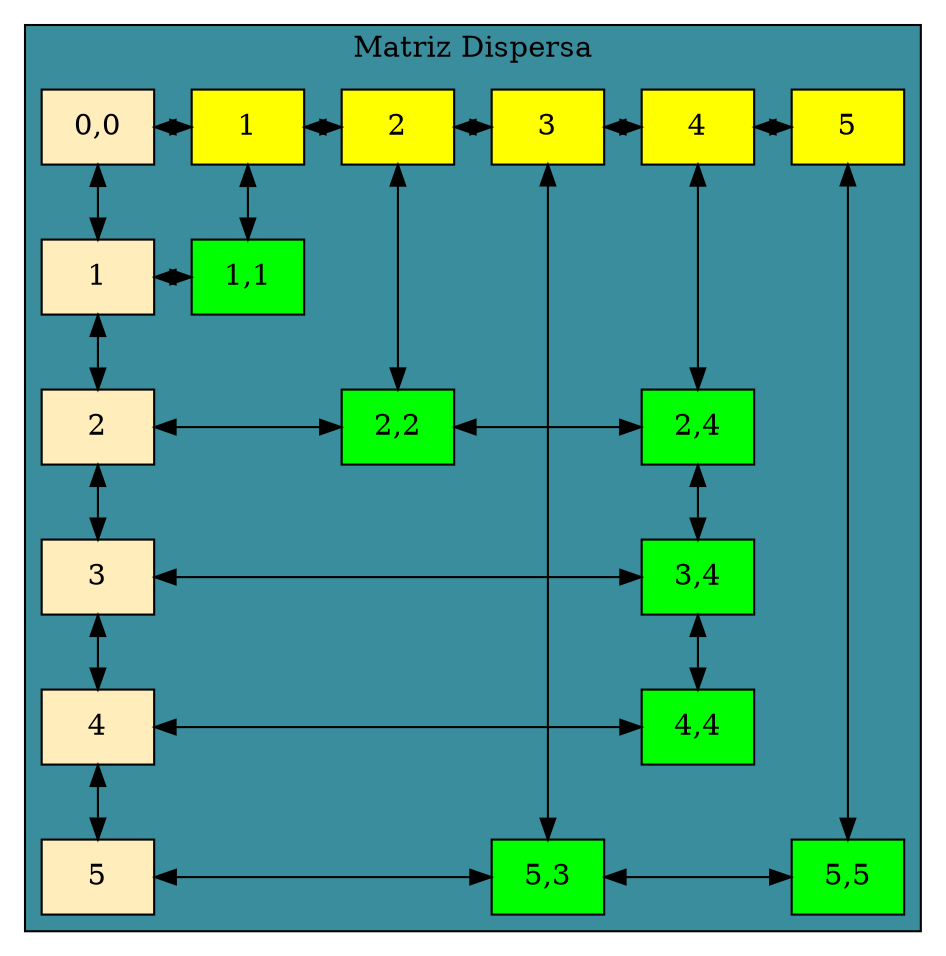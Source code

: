 
    digraph L{
    node[shape=box fillcolor="#FFEDBB" style=filled]

    subgraph cluster_p{
        label="Matriz Dispersa"
        bgcolor="#398D9C"
        raiz[label="0,0"]
        edge[dir="both"]
        /*aqui se crean headers de las filas*/
        F1[label="1",group=1];
        F2[label="2",group=1];
        F3[label="3",group=1];
        F4[label="4",group=1];
        F5[label="5",group=1];
        /*aqui enlazamos los nodos de las filas*/
        F1->F2
        F2->F3
        F3->F4
        F4->F5
        C1[label="1",group=2,fillcolor=yellow];
        C2[label="2",group=3,fillcolor=yellow];
        C3[label="3",group=4,fillcolor=yellow];
        C4[label="4",group=5,fillcolor=yellow];
        C5[label="5",group=6,fillcolor=yellow];
        /* Aqui enlazar los nodos de las cabeceras*/
        C1->C2
        C2->C3
        C3->C4
        C4->C5
        /*UNIR LA RAIZ A LAS FILAS Y COLUMNAS*/
        raiz->F1
        raiz->C1
        /*aqui alineamos cada nodo cabecera de las columnas*/
        {rank=same;raiz;C1;C2;C3,C4,C5}
        nodo1_1[label="1,1",fillcolor=green,group=2]
        nodo4_4[label="4,4",fillcolor=green,group=5]
        nodo5_3[label="5,3",fillcolor=green,group=4]
        nodo2_2[label="2,2",fillcolor=green,group=3]
        nodo2_4[label="2,4",fillcolor=green,group=5]
        nodo3_4[label="3,4",fillcolor=green,group=5]
        nodo5_5[label="5,5",fillcolor=green,group=6]

        F1->nodo1_1
        {rank=same;F1;nodo1_1}
        F2->nodo2_2
        nodo2_2->nodo2_4
        {rank=same;F2,nodo2_2,nodo2_4}
        F3->nodo3_4
        {rank=same;F3,nodo3_4}
        F4->nodo4_4
        {rank=same;F4,nodo4_4}
        F5->nodo5_3
        nodo5_3->nodo5_5
        {rank=same;F5,nodo5_3,nodo5_5}
        C1->nodo1_1
        C2->nodo2_2
        C4->nodo2_4
        nodo2_4->nodo3_4
        nodo3_4->nodo4_4
        C3->nodo5_3
        C5->nodo5_5
    }
}    
    